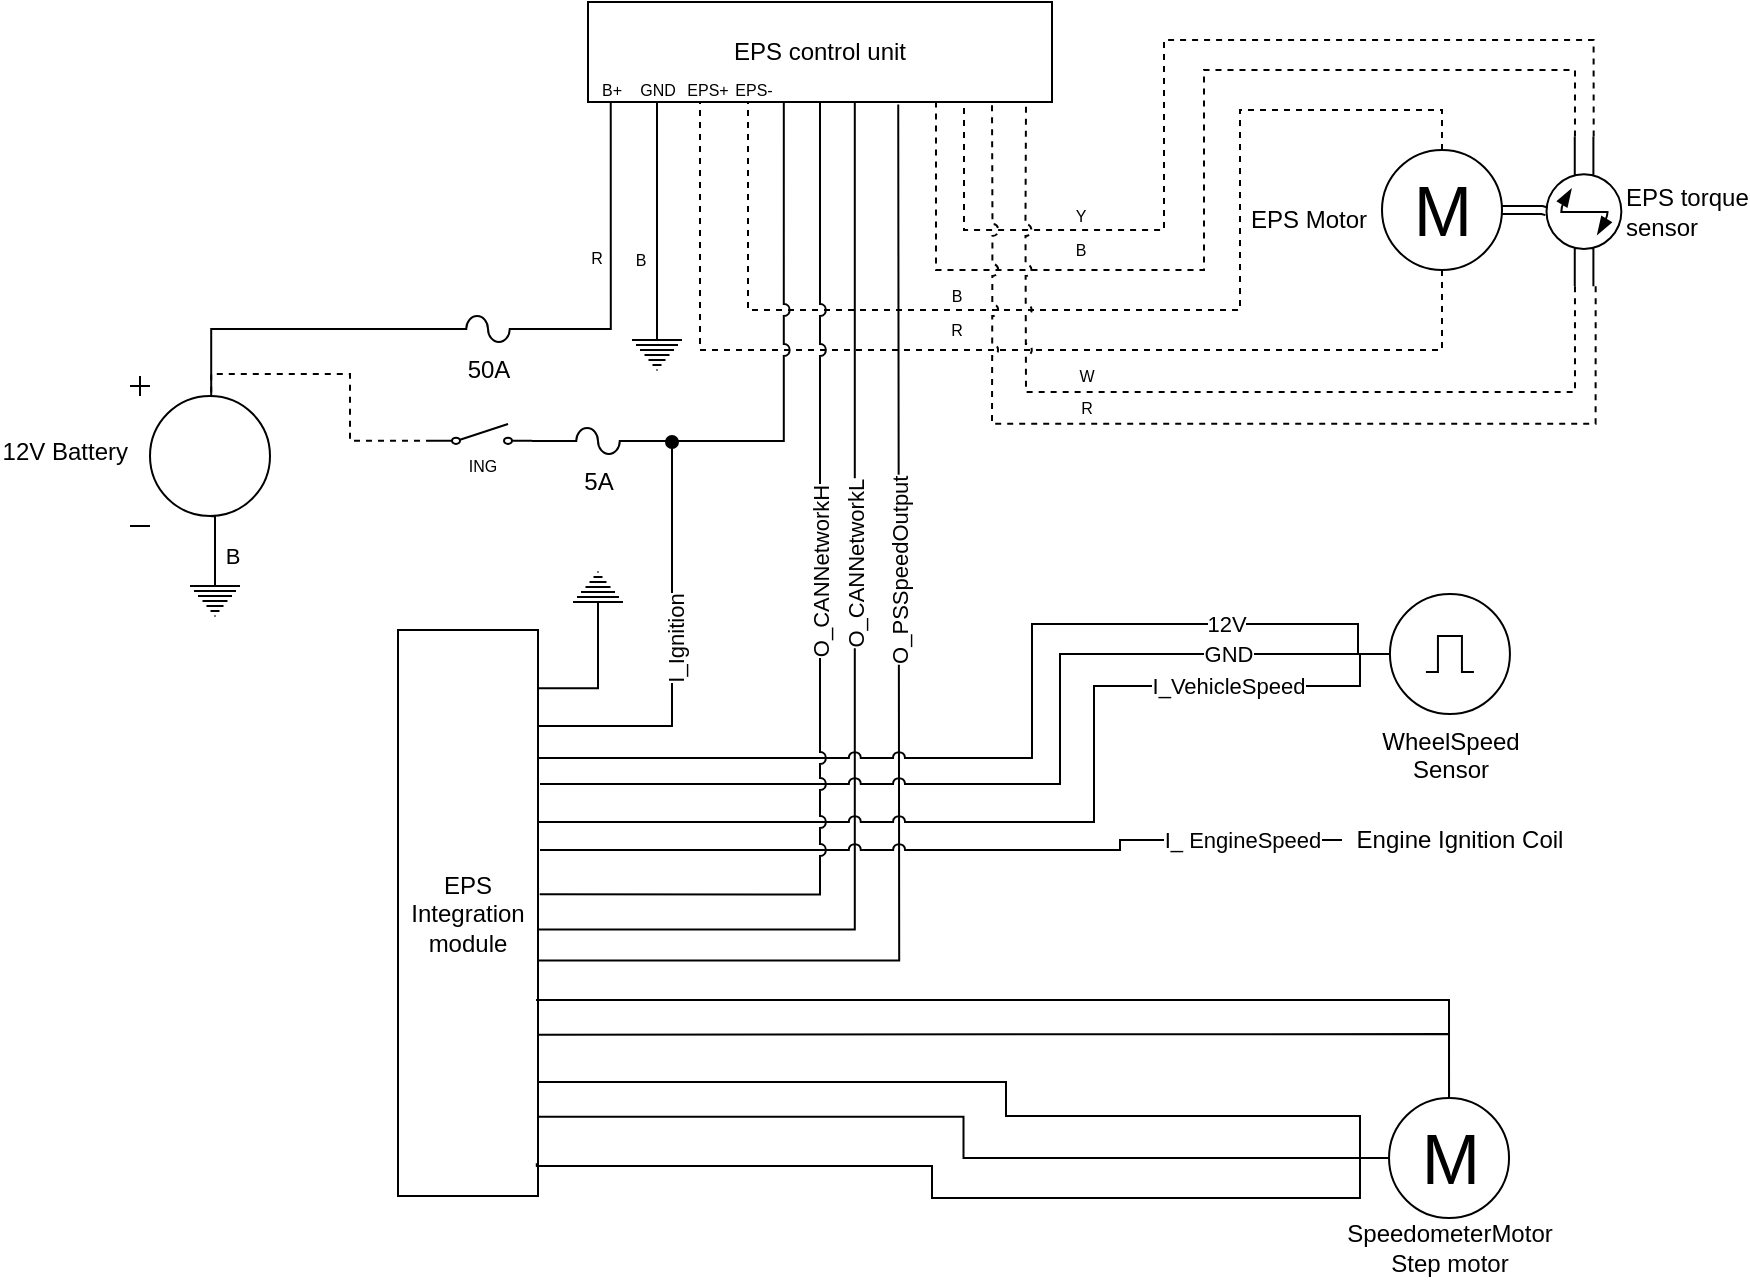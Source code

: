 <mxfile version="16.0.2" type="device"><diagram name="Page-1" id="7e0a89b8-554c-2b80-1dc8-d5c74ca68de4"><mxGraphModel dx="716" dy="448" grid="0" gridSize="10" guides="1" tooltips="1" connect="1" arrows="1" fold="1" page="1" pageScale="1" pageWidth="1100" pageHeight="850" background="none" math="0" shadow="0"><root><mxCell id="0"/><mxCell id="1" parent="0"/><mxCell id="TnD8wYBWgHImMYuHP2lg-18" style="edgeStyle=orthogonalEdgeStyle;rounded=0;orthogonalLoop=1;jettySize=auto;html=1;exitX=0.58;exitY=0.135;exitDx=0;exitDy=0;exitPerimeter=0;entryX=0;entryY=0.5;entryDx=0;entryDy=0;entryPerimeter=0;endArrow=none;endFill=0;" parent="1" source="TnD8wYBWgHImMYuHP2lg-5" target="TnD8wYBWgHImMYuHP2lg-24" edge="1"><mxGeometry relative="1" as="geometry"><Array as="points"><mxPoint x="162" y="260"/></Array></mxGeometry></mxCell><mxCell id="TnD8wYBWgHImMYuHP2lg-10" value="" style="group" parent="1" vertex="1" connectable="0"><mxGeometry x="746.97" y="644" width="68" height="90" as="geometry"/></mxCell><mxCell id="TnD8wYBWgHImMYuHP2lg-11" value="M" style="verticalLabelPosition=middle;shadow=0;dashed=0;align=center;html=1;verticalAlign=middle;strokeWidth=1;shape=ellipse;aspect=fixed;fontSize=35;" parent="TnD8wYBWgHImMYuHP2lg-10" vertex="1"><mxGeometry x="3.552" width="60" height="60" as="geometry"/></mxCell><mxCell id="TnD8wYBWgHImMYuHP2lg-12" value="SpeedometerMotor&lt;br&gt;Step motor" style="text;html=1;strokeColor=none;fillColor=none;align=center;verticalAlign=middle;whiteSpace=wrap;rounded=0;" parent="TnD8wYBWgHImMYuHP2lg-10" vertex="1"><mxGeometry y="60" width="68" height="30" as="geometry"/></mxCell><mxCell id="TnD8wYBWgHImMYuHP2lg-83" style="edgeStyle=orthogonalEdgeStyle;rounded=0;jumpStyle=arc;jumpSize=6;orthogonalLoop=1;jettySize=auto;html=1;exitX=0.529;exitY=0.016;exitDx=0;exitDy=0;entryX=0.575;entryY=1.007;entryDx=0;entryDy=0;entryPerimeter=0;fontSize=12;startArrow=none;startFill=0;endArrow=none;endFill=0;exitPerimeter=0;" parent="1" source="TnD8wYBWgHImMYuHP2lg-14" target="TnD8wYBWgHImMYuHP2lg-1" edge="1"><mxGeometry relative="1" as="geometry"/></mxCell><mxCell id="eI3cVHAXMneRnnTZPKJk-5" value="O_CANNetworkL" style="edgeLabel;html=1;align=center;verticalAlign=middle;resizable=0;points=[];rotation=-90;" vertex="1" connectable="0" parent="TnD8wYBWgHImMYuHP2lg-83"><mxGeometry x="0.206" y="-1" relative="1" as="geometry"><mxPoint y="4" as="offset"/></mxGeometry></mxCell><mxCell id="TnD8wYBWgHImMYuHP2lg-84" style="edgeStyle=orthogonalEdgeStyle;rounded=0;jumpStyle=arc;jumpSize=6;orthogonalLoop=1;jettySize=auto;html=1;exitX=0.584;exitY=-0.006;exitDx=0;exitDy=0;fontSize=12;startArrow=none;startFill=0;endArrow=none;endFill=0;exitPerimeter=0;" parent="1" source="TnD8wYBWgHImMYuHP2lg-14" edge="1"><mxGeometry relative="1" as="geometry"><mxPoint x="505.118" y="147.294" as="targetPoint"/></mxGeometry></mxCell><mxCell id="eI3cVHAXMneRnnTZPKJk-6" value="O_PSSpeedOutput" style="edgeLabel;html=1;align=center;verticalAlign=middle;resizable=0;points=[];rotation=-90;" vertex="1" connectable="0" parent="TnD8wYBWgHImMYuHP2lg-84"><mxGeometry x="0.255" y="-2" relative="1" as="geometry"><mxPoint x="-2" y="7" as="offset"/></mxGeometry></mxCell><mxCell id="TnD8wYBWgHImMYuHP2lg-14" value="EPS Integration module" style="rounded=0;whiteSpace=wrap;html=1;direction=south;" parent="1" vertex="1"><mxGeometry x="255" y="410" width="70" height="283" as="geometry"/></mxCell><mxCell id="TnD8wYBWgHImMYuHP2lg-21" value="B" style="edgeStyle=orthogonalEdgeStyle;rounded=0;orthogonalLoop=1;jettySize=auto;html=1;exitX=0.5;exitY=0;exitDx=0;exitDy=0;exitPerimeter=0;endArrow=none;endFill=0;entryX=0.5;entryY=1;entryDx=0;entryDy=0;fontSize=8;" parent="1" source="TnD8wYBWgHImMYuHP2lg-20" target="TnD8wYBWgHImMYuHP2lg-28" edge="1"><mxGeometry x="-0.397" y="9" relative="1" as="geometry"><mxPoint x="383" y="220" as="targetPoint"/><Array as="points"><mxPoint x="385" y="242"/><mxPoint x="385" y="242"/></Array><mxPoint as="offset"/></mxGeometry></mxCell><mxCell id="TnD8wYBWgHImMYuHP2lg-20" value="" style="pointerEvents=1;verticalLabelPosition=bottom;shadow=0;dashed=0;align=center;html=1;verticalAlign=top;shape=mxgraph.electrical.signal_sources.protective_earth;" parent="1" vertex="1"><mxGeometry x="372" y="260" width="25" height="20" as="geometry"/></mxCell><mxCell id="TnD8wYBWgHImMYuHP2lg-25" style="edgeStyle=orthogonalEdgeStyle;rounded=0;orthogonalLoop=1;jettySize=auto;html=1;exitX=1;exitY=0.5;exitDx=0;exitDy=0;exitPerimeter=0;entryX=0.049;entryY=0.983;entryDx=0;entryDy=0;entryPerimeter=0;endArrow=none;endFill=0;" parent="1" source="TnD8wYBWgHImMYuHP2lg-24" target="TnD8wYBWgHImMYuHP2lg-1" edge="1"><mxGeometry relative="1" as="geometry"/></mxCell><mxCell id="TnD8wYBWgHImMYuHP2lg-26" value="R" style="edgeLabel;html=1;align=center;verticalAlign=middle;resizable=0;points=[];fontSize=8;" parent="TnD8wYBWgHImMYuHP2lg-25" vertex="1" connectable="0"><mxGeometry x="-0.71" y="2" relative="1" as="geometry"><mxPoint x="14" y="-34" as="offset"/></mxGeometry></mxCell><mxCell id="TnD8wYBWgHImMYuHP2lg-24" value="50A" style="pointerEvents=1;verticalLabelPosition=bottom;shadow=0;dashed=0;align=center;html=1;verticalAlign=top;shape=mxgraph.electrical.miscellaneous.fuse_4;" parent="1" vertex="1"><mxGeometry x="283" y="253" width="34" height="13" as="geometry"/></mxCell><mxCell id="TnD8wYBWgHImMYuHP2lg-29" style="edgeStyle=orthogonalEdgeStyle;rounded=0;orthogonalLoop=1;jettySize=auto;html=1;exitX=0.5;exitY=1;exitDx=0;exitDy=0;fontSize=8;endArrow=none;endFill=0;entryX=0.25;entryY=1;entryDx=0;entryDy=0;dashed=1;" parent="1" source="TnD8wYBWgHImMYuHP2lg-4" target="TnD8wYBWgHImMYuHP2lg-1" edge="1"><mxGeometry relative="1" as="geometry"><mxPoint x="670" y="280" as="targetPoint"/><Array as="points"><mxPoint x="777" y="270"/><mxPoint x="406" y="270"/></Array></mxGeometry></mxCell><mxCell id="TnD8wYBWgHImMYuHP2lg-32" value="R" style="edgeLabel;html=1;align=center;verticalAlign=middle;resizable=0;points=[];fontSize=8;" parent="TnD8wYBWgHImMYuHP2lg-29" vertex="1" connectable="0"><mxGeometry x="0.026" relative="1" as="geometry"><mxPoint x="-8" y="-10" as="offset"/></mxGeometry></mxCell><mxCell id="TnD8wYBWgHImMYuHP2lg-30" value="" style="group" parent="1" vertex="1" connectable="0"><mxGeometry x="676.5" y="170" width="208.94" height="90" as="geometry"/></mxCell><mxCell id="TnD8wYBWgHImMYuHP2lg-23" value="" style="group" parent="TnD8wYBWgHImMYuHP2lg-30" vertex="1" connectable="0"><mxGeometry x="67" width="141.94" height="90" as="geometry"/></mxCell><mxCell id="TnD8wYBWgHImMYuHP2lg-9" value="" style="group;labelPosition=left;verticalLabelPosition=bottom;align=right;verticalAlign=top;" parent="TnD8wYBWgHImMYuHP2lg-23" vertex="1" connectable="0"><mxGeometry width="67" height="90" as="geometry"/></mxCell><mxCell id="TnD8wYBWgHImMYuHP2lg-4" value="M" style="verticalLabelPosition=middle;shadow=0;dashed=0;align=center;html=1;verticalAlign=middle;strokeWidth=1;shape=ellipse;aspect=fixed;fontSize=35;" parent="TnD8wYBWgHImMYuHP2lg-9" vertex="1"><mxGeometry x="3.5" width="60" height="60" as="geometry"/></mxCell><mxCell id="TnD8wYBWgHImMYuHP2lg-22" value="EPS torque&lt;br&gt;sensor" style="verticalLabelPosition=middle;aspect=fixed;html=1;verticalAlign=middle;strokeColor=#000000;fillColor=#000000;align=left;outlineConnect=0;shape=mxgraph.fluid_power.x11940;points=[[0,0.37,0],[0,0.62,0],[1,0.37,0],[1,0.62,0]];labelPosition=right;direction=south;" parent="TnD8wYBWgHImMYuHP2lg-23" vertex="1"><mxGeometry x="85.76" y="-6.76" width="37.42" height="74.94" as="geometry"/></mxCell><mxCell id="TnD8wYBWgHImMYuHP2lg-38" style="edgeStyle=orthogonalEdgeStyle;shape=link;rounded=0;orthogonalLoop=1;jettySize=auto;html=1;exitX=1;exitY=0.5;exitDx=0;exitDy=0;fontSize=8;endArrow=none;endFill=0;" parent="TnD8wYBWgHImMYuHP2lg-23" source="TnD8wYBWgHImMYuHP2lg-4" target="TnD8wYBWgHImMYuHP2lg-22" edge="1"><mxGeometry relative="1" as="geometry"/></mxCell><mxCell id="TnD8wYBWgHImMYuHP2lg-8" value="EPS Motor" style="text;html=1;strokeColor=none;fillColor=none;align=center;verticalAlign=middle;whiteSpace=wrap;rounded=0;" parent="TnD8wYBWgHImMYuHP2lg-30" vertex="1"><mxGeometry y="20" width="67" height="30" as="geometry"/></mxCell><mxCell id="TnD8wYBWgHImMYuHP2lg-31" style="edgeStyle=orthogonalEdgeStyle;rounded=0;orthogonalLoop=1;jettySize=auto;html=1;exitX=0.5;exitY=0;exitDx=0;exitDy=0;fontSize=8;endArrow=none;endFill=0;dashed=1;" parent="1" source="TnD8wYBWgHImMYuHP2lg-4" target="TnD8wYBWgHImMYuHP2lg-1" edge="1"><mxGeometry relative="1" as="geometry"><Array as="points"><mxPoint x="777" y="150"/><mxPoint x="676" y="150"/><mxPoint x="676" y="250"/><mxPoint x="430" y="250"/></Array></mxGeometry></mxCell><mxCell id="TnD8wYBWgHImMYuHP2lg-33" value="B" style="edgeLabel;html=1;align=center;verticalAlign=middle;resizable=0;points=[];fontSize=8;" parent="TnD8wYBWgHImMYuHP2lg-31" vertex="1" connectable="0"><mxGeometry x="0.145" y="-1" relative="1" as="geometry"><mxPoint x="-36" y="-6" as="offset"/></mxGeometry></mxCell><mxCell id="TnD8wYBWgHImMYuHP2lg-36" value="" style="group;strokeColor=none;fillColor=default;" parent="1" vertex="1" connectable="0"><mxGeometry x="350" y="96" width="232" height="50" as="geometry"/></mxCell><mxCell id="TnD8wYBWgHImMYuHP2lg-1" value="EPS control unit" style="rounded=0;whiteSpace=wrap;html=1;" parent="TnD8wYBWgHImMYuHP2lg-36" vertex="1"><mxGeometry width="232" height="50" as="geometry"/></mxCell><mxCell id="TnD8wYBWgHImMYuHP2lg-27" value="B+" style="text;html=1;strokeColor=none;fillColor=none;align=center;verticalAlign=middle;whiteSpace=wrap;rounded=0;fontSize=8;" parent="TnD8wYBWgHImMYuHP2lg-36" vertex="1"><mxGeometry x="2" y="40" width="20" height="8" as="geometry"/></mxCell><mxCell id="TnD8wYBWgHImMYuHP2lg-28" value="GND" style="text;html=1;strokeColor=none;fillColor=none;align=center;verticalAlign=middle;whiteSpace=wrap;rounded=0;fontSize=8;" parent="TnD8wYBWgHImMYuHP2lg-36" vertex="1"><mxGeometry x="24.5" y="40" width="20" height="8" as="geometry"/></mxCell><mxCell id="TnD8wYBWgHImMYuHP2lg-34" value="EPS+" style="text;html=1;strokeColor=none;fillColor=none;align=center;verticalAlign=middle;whiteSpace=wrap;rounded=0;fontSize=8;" parent="TnD8wYBWgHImMYuHP2lg-36" vertex="1"><mxGeometry x="50" y="40" width="20" height="8" as="geometry"/></mxCell><mxCell id="TnD8wYBWgHImMYuHP2lg-35" value="EPS-" style="text;html=1;strokeColor=none;fillColor=none;align=center;verticalAlign=middle;whiteSpace=wrap;rounded=0;fontSize=8;" parent="TnD8wYBWgHImMYuHP2lg-36" vertex="1"><mxGeometry x="73" y="40" width="20" height="8" as="geometry"/></mxCell><mxCell id="TnD8wYBWgHImMYuHP2lg-37" style="edgeStyle=orthogonalEdgeStyle;rounded=0;orthogonalLoop=1;jettySize=auto;html=1;exitX=0;exitY=0.37;exitDx=0;exitDy=0;exitPerimeter=0;fontSize=8;endArrow=none;endFill=0;entryX=0.812;entryY=1.002;entryDx=0;entryDy=0;dashed=1;entryPerimeter=0;" parent="1" source="TnD8wYBWgHImMYuHP2lg-22" target="TnD8wYBWgHImMYuHP2lg-1" edge="1"><mxGeometry relative="1" as="geometry"><mxPoint x="810.207" y="156.828" as="targetPoint"/><Array as="points"><mxPoint x="853" y="115"/><mxPoint x="638" y="115"/><mxPoint x="638" y="210"/><mxPoint x="538" y="210"/><mxPoint x="538" y="146"/></Array></mxGeometry></mxCell><mxCell id="TnD8wYBWgHImMYuHP2lg-45" value="Y" style="edgeLabel;html=1;align=center;verticalAlign=middle;resizable=0;points=[];fontSize=8;" parent="TnD8wYBWgHImMYuHP2lg-37" vertex="1" connectable="0"><mxGeometry x="0.516" y="-1" relative="1" as="geometry"><mxPoint x="-4" y="-6" as="offset"/></mxGeometry></mxCell><mxCell id="TnD8wYBWgHImMYuHP2lg-40" style="edgeStyle=orthogonalEdgeStyle;rounded=0;orthogonalLoop=1;jettySize=auto;html=1;exitX=0;exitY=0.62;exitDx=0;exitDy=0;exitPerimeter=0;fontSize=8;endArrow=none;endFill=0;dashed=1;entryX=0.75;entryY=1;entryDx=0;entryDy=0;" parent="1" source="TnD8wYBWgHImMYuHP2lg-22" target="TnD8wYBWgHImMYuHP2lg-1" edge="1"><mxGeometry relative="1" as="geometry"><mxPoint x="447" y="149" as="targetPoint"/><Array as="points"><mxPoint x="844" y="130"/><mxPoint x="658" y="130"/><mxPoint x="658" y="230"/><mxPoint x="524" y="230"/></Array></mxGeometry></mxCell><mxCell id="TnD8wYBWgHImMYuHP2lg-44" value="B" style="edgeLabel;html=1;align=center;verticalAlign=middle;resizable=0;points=[];fontSize=8;" parent="TnD8wYBWgHImMYuHP2lg-40" vertex="1" connectable="0"><mxGeometry x="0.892" relative="1" as="geometry"><mxPoint x="72" y="45" as="offset"/></mxGeometry></mxCell><mxCell id="TnD8wYBWgHImMYuHP2lg-41" style="edgeStyle=orthogonalEdgeStyle;rounded=0;orthogonalLoop=1;jettySize=auto;html=1;exitX=1;exitY=0.37;exitDx=0;exitDy=0;exitPerimeter=0;entryX=0.868;entryY=1.002;entryDx=0;entryDy=0;entryPerimeter=0;fontSize=8;endArrow=none;endFill=0;jumpStyle=arc;jumpSize=6;dashed=1;" parent="1" edge="1"><mxGeometry relative="1" as="geometry"><mxPoint x="853.835" y="238.09" as="sourcePoint"/><mxPoint x="552.376" y="146.01" as="targetPoint"/><Array as="points"><mxPoint x="854" y="306.91"/><mxPoint x="552" y="306.91"/><mxPoint x="552" y="145.91"/></Array></mxGeometry></mxCell><mxCell id="TnD8wYBWgHImMYuHP2lg-46" value="R" style="edgeLabel;html=1;align=center;verticalAlign=middle;resizable=0;points=[];fontSize=8;" parent="TnD8wYBWgHImMYuHP2lg-41" vertex="1" connectable="0"><mxGeometry x="0.11" relative="1" as="geometry"><mxPoint x="-29" y="-8" as="offset"/></mxGeometry></mxCell><mxCell id="TnD8wYBWgHImMYuHP2lg-43" style="edgeStyle=orthogonalEdgeStyle;rounded=0;jumpStyle=arc;jumpSize=6;orthogonalLoop=1;jettySize=auto;html=1;exitX=1;exitY=0.62;exitDx=0;exitDy=0;exitPerimeter=0;entryX=0.942;entryY=1.017;entryDx=0;entryDy=0;entryPerimeter=0;fontSize=8;endArrow=none;endFill=0;dashed=1;" parent="1" source="TnD8wYBWgHImMYuHP2lg-22" target="TnD8wYBWgHImMYuHP2lg-1" edge="1"><mxGeometry relative="1" as="geometry"><Array as="points"><mxPoint x="844" y="291"/><mxPoint x="569" y="291"/><mxPoint x="569" y="147"/></Array></mxGeometry></mxCell><mxCell id="TnD8wYBWgHImMYuHP2lg-47" value="W" style="edgeLabel;html=1;align=center;verticalAlign=middle;resizable=0;points=[];fontSize=8;" parent="TnD8wYBWgHImMYuHP2lg-43" vertex="1" connectable="0"><mxGeometry x="0.319" y="-1" relative="1" as="geometry"><mxPoint x="13" y="-7" as="offset"/></mxGeometry></mxCell><mxCell id="TnD8wYBWgHImMYuHP2lg-57" style="edgeStyle=orthogonalEdgeStyle;rounded=0;jumpStyle=arc;jumpSize=6;orthogonalLoop=1;jettySize=auto;html=1;exitX=0;exitY=0.84;exitDx=0;exitDy=0;exitPerimeter=0;entryX=0.58;entryY=0.135;entryDx=0;entryDy=0;entryPerimeter=0;fontSize=8;endArrow=none;endFill=0;dashed=1;" parent="1" source="TnD8wYBWgHImMYuHP2lg-51" target="TnD8wYBWgHImMYuHP2lg-5" edge="1"><mxGeometry relative="1" as="geometry"><Array as="points"><mxPoint x="231" y="315"/><mxPoint x="231" y="282"/><mxPoint x="162" y="282"/></Array></mxGeometry></mxCell><mxCell id="TnD8wYBWgHImMYuHP2lg-58" style="edgeStyle=orthogonalEdgeStyle;rounded=0;jumpStyle=arc;jumpSize=6;orthogonalLoop=1;jettySize=auto;html=1;exitX=1;exitY=0.5;exitDx=0;exitDy=0;exitPerimeter=0;entryX=0.422;entryY=0.997;entryDx=0;entryDy=0;entryPerimeter=0;fontSize=8;endArrow=none;endFill=0;" parent="1" source="TnD8wYBWgHImMYuHP2lg-59" target="TnD8wYBWgHImMYuHP2lg-1" edge="1"><mxGeometry relative="1" as="geometry"/></mxCell><mxCell id="TnD8wYBWgHImMYuHP2lg-51" value="ING" style="pointerEvents=1;verticalLabelPosition=bottom;shadow=0;dashed=0;align=center;html=1;verticalAlign=top;shape=mxgraph.electrical.electro-mechanical.simple_switch;fontSize=8;strokeColor=default;fillColor=default;" parent="1" vertex="1"><mxGeometry x="272" y="307" width="50" height="10" as="geometry"/></mxCell><mxCell id="TnD8wYBWgHImMYuHP2lg-56" value="" style="group" parent="1" vertex="1" connectable="0"><mxGeometry x="121" y="283" width="70" height="120" as="geometry"/></mxCell><mxCell id="TnD8wYBWgHImMYuHP2lg-5" value="12V Battery" style="pointerEvents=1;verticalLabelPosition=middle;shadow=0;dashed=0;align=right;html=1;verticalAlign=middle;shape=mxgraph.electrical.signal_sources.dc_source_1;labelPosition=left;" parent="TnD8wYBWgHImMYuHP2lg-56" vertex="1"><mxGeometry width="70" height="75" as="geometry"/></mxCell><mxCell id="TnD8wYBWgHImMYuHP2lg-16" value="" style="pointerEvents=1;verticalLabelPosition=bottom;shadow=0;dashed=0;align=center;html=1;verticalAlign=top;shape=mxgraph.electrical.signal_sources.protective_earth;" parent="TnD8wYBWgHImMYuHP2lg-56" vertex="1"><mxGeometry x="30" y="100" width="25" height="20" as="geometry"/></mxCell><mxCell id="TnD8wYBWgHImMYuHP2lg-17" value="B" style="edgeStyle=orthogonalEdgeStyle;rounded=0;orthogonalLoop=1;jettySize=auto;html=1;exitX=0.58;exitY=0.935;exitDx=0;exitDy=0;exitPerimeter=0;entryX=0.5;entryY=0;entryDx=0;entryDy=0;entryPerimeter=0;endArrow=none;endFill=0;" parent="TnD8wYBWgHImMYuHP2lg-56" source="TnD8wYBWgHImMYuHP2lg-5" target="TnD8wYBWgHImMYuHP2lg-16" edge="1"><mxGeometry x="0.372" y="8" relative="1" as="geometry"><mxPoint as="offset"/></mxGeometry></mxCell><mxCell id="TnD8wYBWgHImMYuHP2lg-60" style="edgeStyle=orthogonalEdgeStyle;rounded=0;jumpStyle=arc;jumpSize=6;orthogonalLoop=1;jettySize=auto;html=1;exitX=0;exitY=0.5;exitDx=0;exitDy=0;exitPerimeter=0;entryX=1;entryY=0.84;entryDx=0;entryDy=0;entryPerimeter=0;fontSize=8;endArrow=none;endFill=0;" parent="1" source="TnD8wYBWgHImMYuHP2lg-59" target="TnD8wYBWgHImMYuHP2lg-51" edge="1"><mxGeometry relative="1" as="geometry"/></mxCell><mxCell id="TnD8wYBWgHImMYuHP2lg-66" style="rounded=0;jumpStyle=arc;jumpSize=6;orthogonalLoop=1;jettySize=auto;html=1;fontSize=12;endArrow=none;endFill=0;edgeStyle=orthogonalEdgeStyle;startArrow=oval;startFill=1;" parent="1" edge="1"><mxGeometry relative="1" as="geometry"><mxPoint x="392" y="316" as="sourcePoint"/><mxPoint x="325" y="458" as="targetPoint"/><Array as="points"><mxPoint x="392" y="458"/><mxPoint x="325" y="458"/></Array></mxGeometry></mxCell><mxCell id="eI3cVHAXMneRnnTZPKJk-11" value="I_Ignition" style="edgeLabel;html=1;align=center;verticalAlign=middle;resizable=0;points=[];rotation=-90;" vertex="1" connectable="0" parent="TnD8wYBWgHImMYuHP2lg-66"><mxGeometry x="-0.059" y="2" relative="1" as="geometry"><mxPoint as="offset"/></mxGeometry></mxCell><mxCell id="TnD8wYBWgHImMYuHP2lg-59" value="5A" style="pointerEvents=1;verticalLabelPosition=bottom;shadow=0;dashed=0;align=center;html=1;verticalAlign=top;shape=mxgraph.electrical.miscellaneous.fuse_4;" parent="1" vertex="1"><mxGeometry x="338" y="309" width="34" height="13" as="geometry"/></mxCell><mxCell id="TnD8wYBWgHImMYuHP2lg-70" style="edgeStyle=orthogonalEdgeStyle;rounded=0;jumpStyle=arc;jumpSize=6;orthogonalLoop=1;jettySize=auto;html=1;exitX=0;exitY=0.5;exitDx=0;exitDy=0;exitPerimeter=0;fontSize=12;startArrow=none;startFill=0;endArrow=none;endFill=0;" parent="1" source="TnD8wYBWgHImMYuHP2lg-63" target="TnD8wYBWgHImMYuHP2lg-14" edge="1"><mxGeometry relative="1" as="geometry"><Array as="points"><mxPoint x="735" y="422"/><mxPoint x="735" y="407"/><mxPoint x="572" y="407"/><mxPoint x="572" y="474"/></Array></mxGeometry></mxCell><mxCell id="eI3cVHAXMneRnnTZPKJk-7" value="12V" style="edgeLabel;html=1;align=center;verticalAlign=middle;resizable=0;points=[];" vertex="1" connectable="0" parent="TnD8wYBWgHImMYuHP2lg-70"><mxGeometry x="-0.465" y="2" relative="1" as="geometry"><mxPoint x="39" y="-2" as="offset"/></mxGeometry></mxCell><mxCell id="TnD8wYBWgHImMYuHP2lg-71" style="edgeStyle=orthogonalEdgeStyle;rounded=0;jumpStyle=arc;jumpSize=6;orthogonalLoop=1;jettySize=auto;html=1;exitX=0;exitY=0.5;exitDx=0;exitDy=0;exitPerimeter=0;fontSize=12;startArrow=none;startFill=0;endArrow=none;endFill=0;" parent="1" source="TnD8wYBWgHImMYuHP2lg-63" edge="1"><mxGeometry relative="1" as="geometry"><Array as="points"><mxPoint x="586" y="422"/><mxPoint x="586" y="487"/></Array><mxPoint x="326" y="487" as="targetPoint"/></mxGeometry></mxCell><mxCell id="eI3cVHAXMneRnnTZPKJk-8" value="GND" style="edgeLabel;html=1;align=center;verticalAlign=middle;resizable=0;points=[];" vertex="1" connectable="0" parent="TnD8wYBWgHImMYuHP2lg-71"><mxGeometry x="-0.608" y="3" relative="1" as="geometry"><mxPoint x="15" y="-3" as="offset"/></mxGeometry></mxCell><mxCell id="TnD8wYBWgHImMYuHP2lg-72" style="edgeStyle=orthogonalEdgeStyle;rounded=0;jumpStyle=arc;jumpSize=6;orthogonalLoop=1;jettySize=auto;html=1;exitX=0;exitY=0.5;exitDx=0;exitDy=0;exitPerimeter=0;fontSize=12;startArrow=none;startFill=0;endArrow=none;endFill=0;" parent="1" source="TnD8wYBWgHImMYuHP2lg-63" target="TnD8wYBWgHImMYuHP2lg-14" edge="1"><mxGeometry relative="1" as="geometry"><mxPoint x="325" y="506" as="targetPoint"/><Array as="points"><mxPoint x="736" y="422"/><mxPoint x="736" y="438"/><mxPoint x="603" y="438"/><mxPoint x="603" y="506"/></Array></mxGeometry></mxCell><mxCell id="eI3cVHAXMneRnnTZPKJk-9" value="I_VehicleSpeed" style="edgeLabel;html=1;align=center;verticalAlign=middle;resizable=0;points=[];" vertex="1" connectable="0" parent="TnD8wYBWgHImMYuHP2lg-72"><mxGeometry x="-0.512" y="-1" relative="1" as="geometry"><mxPoint x="27" y="1" as="offset"/></mxGeometry></mxCell><mxCell id="TnD8wYBWgHImMYuHP2lg-63" value="&lt;span style=&quot;font-size: 12px&quot;&gt;WheelSpeed&lt;br&gt;Sensor&lt;/span&gt;" style="pointerEvents=1;verticalLabelPosition=bottom;shadow=0;dashed=0;align=center;html=1;verticalAlign=top;shape=mxgraph.electrical.signal_sources.source;aspect=fixed;points=[[0.5,0,0],[1,0.5,0],[0.5,1,0],[0,0.5,0]];elSignalType=pulse;fontSize=8;strokeColor=default;fillColor=default;" parent="1" vertex="1"><mxGeometry x="750.97" y="392" width="60" height="60" as="geometry"/></mxCell><mxCell id="TnD8wYBWgHImMYuHP2lg-74" style="edgeStyle=orthogonalEdgeStyle;rounded=0;jumpStyle=arc;jumpSize=6;orthogonalLoop=1;jettySize=auto;html=1;exitX=0;exitY=0.5;exitDx=0;exitDy=0;fontSize=12;startArrow=none;startFill=0;endArrow=none;endFill=0;" parent="1" source="TnD8wYBWgHImMYuHP2lg-73" edge="1"><mxGeometry relative="1" as="geometry"><mxPoint x="326" y="520" as="targetPoint"/><Array as="points"><mxPoint x="616" y="515"/><mxPoint x="616" y="520"/></Array></mxGeometry></mxCell><mxCell id="eI3cVHAXMneRnnTZPKJk-10" value="I_ EngineSpeed" style="edgeLabel;html=1;align=center;verticalAlign=middle;resizable=0;points=[];" vertex="1" connectable="0" parent="TnD8wYBWgHImMYuHP2lg-74"><mxGeometry x="-0.618" y="3" relative="1" as="geometry"><mxPoint x="27" y="-3" as="offset"/></mxGeometry></mxCell><mxCell id="TnD8wYBWgHImMYuHP2lg-73" value="Engine Ignition Coil" style="text;html=1;strokeColor=none;fillColor=none;align=center;verticalAlign=middle;whiteSpace=wrap;rounded=0;fontSize=12;" parent="1" vertex="1"><mxGeometry x="727" y="500" width="118.03" height="30" as="geometry"/></mxCell><mxCell id="TnD8wYBWgHImMYuHP2lg-75" style="edgeStyle=orthogonalEdgeStyle;rounded=0;jumpStyle=arc;jumpSize=6;orthogonalLoop=1;jettySize=auto;html=1;exitX=0.5;exitY=0;exitDx=0;exitDy=0;fontSize=12;startArrow=none;startFill=0;endArrow=none;endFill=0;" parent="1" source="TnD8wYBWgHImMYuHP2lg-11" edge="1"><mxGeometry relative="1" as="geometry"><Array as="points"><mxPoint x="781" y="595"/></Array><mxPoint x="324" y="595" as="targetPoint"/></mxGeometry></mxCell><mxCell id="TnD8wYBWgHImMYuHP2lg-76" style="edgeStyle=orthogonalEdgeStyle;rounded=0;jumpStyle=arc;jumpSize=6;orthogonalLoop=1;jettySize=auto;html=1;exitX=0.5;exitY=0;exitDx=0;exitDy=0;fontSize=12;startArrow=none;startFill=0;endArrow=none;endFill=0;entryX=0.715;entryY=-0.003;entryDx=0;entryDy=0;entryPerimeter=0;" parent="1" source="TnD8wYBWgHImMYuHP2lg-11" target="TnD8wYBWgHImMYuHP2lg-14" edge="1"><mxGeometry relative="1" as="geometry"><Array as="points"><mxPoint x="781" y="612"/><mxPoint x="765" y="612"/></Array></mxGeometry></mxCell><mxCell id="TnD8wYBWgHImMYuHP2lg-77" style="edgeStyle=orthogonalEdgeStyle;rounded=0;jumpStyle=arc;jumpSize=6;orthogonalLoop=1;jettySize=auto;html=1;exitX=0;exitY=0.5;exitDx=0;exitDy=0;fontSize=12;startArrow=none;startFill=0;endArrow=none;endFill=0;" parent="1" source="TnD8wYBWgHImMYuHP2lg-11" target="TnD8wYBWgHImMYuHP2lg-14" edge="1"><mxGeometry relative="1" as="geometry"><mxPoint x="326" y="636" as="targetPoint"/><Array as="points"><mxPoint x="736" y="674"/><mxPoint x="736" y="653"/><mxPoint x="559" y="653"/><mxPoint x="559" y="636"/></Array></mxGeometry></mxCell><mxCell id="TnD8wYBWgHImMYuHP2lg-79" style="edgeStyle=orthogonalEdgeStyle;rounded=0;jumpStyle=arc;jumpSize=6;orthogonalLoop=1;jettySize=auto;html=1;exitX=0;exitY=0.5;exitDx=0;exitDy=0;entryX=0.86;entryY=-0.003;entryDx=0;entryDy=0;entryPerimeter=0;fontSize=12;startArrow=none;startFill=0;endArrow=none;endFill=0;" parent="1" source="TnD8wYBWgHImMYuHP2lg-11" target="TnD8wYBWgHImMYuHP2lg-14" edge="1"><mxGeometry relative="1" as="geometry"/></mxCell><mxCell id="TnD8wYBWgHImMYuHP2lg-80" style="edgeStyle=orthogonalEdgeStyle;rounded=0;jumpStyle=arc;jumpSize=6;orthogonalLoop=1;jettySize=auto;html=1;exitX=0;exitY=0.5;exitDx=0;exitDy=0;entryX=0.942;entryY=0.009;entryDx=0;entryDy=0;entryPerimeter=0;fontSize=12;startArrow=none;startFill=0;endArrow=none;endFill=0;" parent="1" source="TnD8wYBWgHImMYuHP2lg-11" target="TnD8wYBWgHImMYuHP2lg-14" edge="1"><mxGeometry relative="1" as="geometry"><Array as="points"><mxPoint x="736" y="674"/><mxPoint x="736" y="694"/><mxPoint x="522" y="694"/><mxPoint x="522" y="678"/><mxPoint x="324" y="678"/></Array></mxGeometry></mxCell><mxCell id="TnD8wYBWgHImMYuHP2lg-81" style="edgeStyle=orthogonalEdgeStyle;rounded=0;jumpStyle=arc;jumpSize=6;orthogonalLoop=1;jettySize=auto;html=1;exitX=0.5;exitY=1;exitDx=0;exitDy=0;entryX=0.467;entryY=-0.012;entryDx=0;entryDy=0;entryPerimeter=0;fontSize=12;startArrow=none;startFill=0;endArrow=none;endFill=0;" parent="1" source="TnD8wYBWgHImMYuHP2lg-1" target="TnD8wYBWgHImMYuHP2lg-14" edge="1"><mxGeometry relative="1" as="geometry"/></mxCell><mxCell id="eI3cVHAXMneRnnTZPKJk-4" value="O_CANNetworkH" style="edgeLabel;html=1;align=center;verticalAlign=middle;resizable=0;points=[];rotation=-90;" vertex="1" connectable="0" parent="TnD8wYBWgHImMYuHP2lg-81"><mxGeometry x="-0.225" y="-1" relative="1" as="geometry"><mxPoint x="1" y="27" as="offset"/></mxGeometry></mxCell><mxCell id="eI3cVHAXMneRnnTZPKJk-3" style="edgeStyle=orthogonalEdgeStyle;rounded=0;orthogonalLoop=1;jettySize=auto;html=1;exitX=0.5;exitY=0;exitDx=0;exitDy=0;exitPerimeter=0;entryX=0.103;entryY=0.001;entryDx=0;entryDy=0;entryPerimeter=0;endArrow=none;endFill=0;" edge="1" parent="1" source="eI3cVHAXMneRnnTZPKJk-1" target="TnD8wYBWgHImMYuHP2lg-14"><mxGeometry relative="1" as="geometry"/></mxCell><mxCell id="eI3cVHAXMneRnnTZPKJk-1" value="" style="pointerEvents=1;verticalLabelPosition=bottom;shadow=0;dashed=0;align=center;html=1;verticalAlign=top;shape=mxgraph.electrical.signal_sources.protective_earth;rotation=-180;" vertex="1" parent="1"><mxGeometry x="342.5" y="381" width="25" height="20" as="geometry"/></mxCell></root></mxGraphModel></diagram></mxfile>